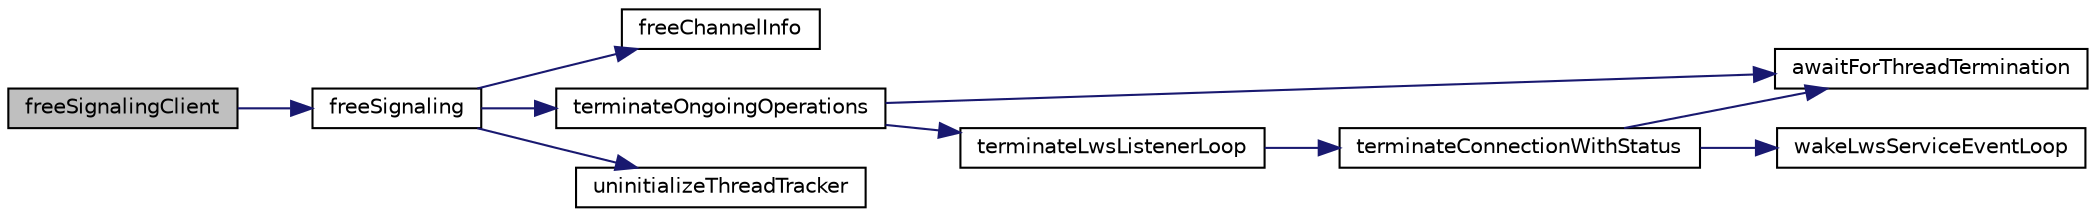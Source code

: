 digraph "freeSignalingClient"
{
 // LATEX_PDF_SIZE
  edge [fontname="Helvetica",fontsize="10",labelfontname="Helvetica",labelfontsize="10"];
  node [fontname="Helvetica",fontsize="10",shape=record];
  rankdir="LR";
  Node1 [label="freeSignalingClient",height=0.2,width=0.4,color="black", fillcolor="grey75", style="filled", fontcolor="black",tooltip="Frees the Signaling client object."];
  Node1 -> Node2 [color="midnightblue",fontsize="10",style="solid",fontname="Helvetica"];
  Node2 [label="freeSignaling",height=0.2,width=0.4,color="black", fillcolor="white", style="filled",URL="$Signaling_8c.html#a82f76649f6bf874ffc0913857c588837",tooltip=" "];
  Node2 -> Node3 [color="midnightblue",fontsize="10",style="solid",fontname="Helvetica"];
  Node3 [label="freeChannelInfo",height=0.2,width=0.4,color="black", fillcolor="white", style="filled",URL="$ChannelInfo_8c.html#a8905e3a1f13ab3a638df50f03ab30bd8",tooltip=" "];
  Node2 -> Node4 [color="midnightblue",fontsize="10",style="solid",fontname="Helvetica"];
  Node4 [label="terminateOngoingOperations",height=0.2,width=0.4,color="black", fillcolor="white", style="filled",URL="$Signaling_8c.html#ae56c0bb01cc41a1566687dd26dac4248",tooltip=" "];
  Node4 -> Node5 [color="midnightblue",fontsize="10",style="solid",fontname="Helvetica"];
  Node5 [label="awaitForThreadTermination",height=0.2,width=0.4,color="black", fillcolor="white", style="filled",URL="$Signaling_8c.html#a653edfffd5d129d08f5971d91f16fc5e",tooltip=" "];
  Node4 -> Node6 [color="midnightblue",fontsize="10",style="solid",fontname="Helvetica"];
  Node6 [label="terminateLwsListenerLoop",height=0.2,width=0.4,color="black", fillcolor="white", style="filled",URL="$LwsApiCalls_8c.html#ac8ef143a573f3b4ae83bd3ad0eb9fd6f",tooltip=" "];
  Node6 -> Node7 [color="midnightblue",fontsize="10",style="solid",fontname="Helvetica"];
  Node7 [label="terminateConnectionWithStatus",height=0.2,width=0.4,color="black", fillcolor="white", style="filled",URL="$LwsApiCalls_8c.html#ae7928b7a5bf47cbdf2ccf753f1c1e8df",tooltip=" "];
  Node7 -> Node5 [color="midnightblue",fontsize="10",style="solid",fontname="Helvetica"];
  Node7 -> Node8 [color="midnightblue",fontsize="10",style="solid",fontname="Helvetica"];
  Node8 [label="wakeLwsServiceEventLoop",height=0.2,width=0.4,color="black", fillcolor="white", style="filled",URL="$LwsApiCalls_8c.html#a116aedb04e1b2e3c920d5b181477b11a",tooltip=" "];
  Node2 -> Node9 [color="midnightblue",fontsize="10",style="solid",fontname="Helvetica"];
  Node9 [label="uninitializeThreadTracker",height=0.2,width=0.4,color="black", fillcolor="white", style="filled",URL="$Signaling_8c.html#a344d07546bffa0b00dd4282b46e95b75",tooltip=" "];
}
